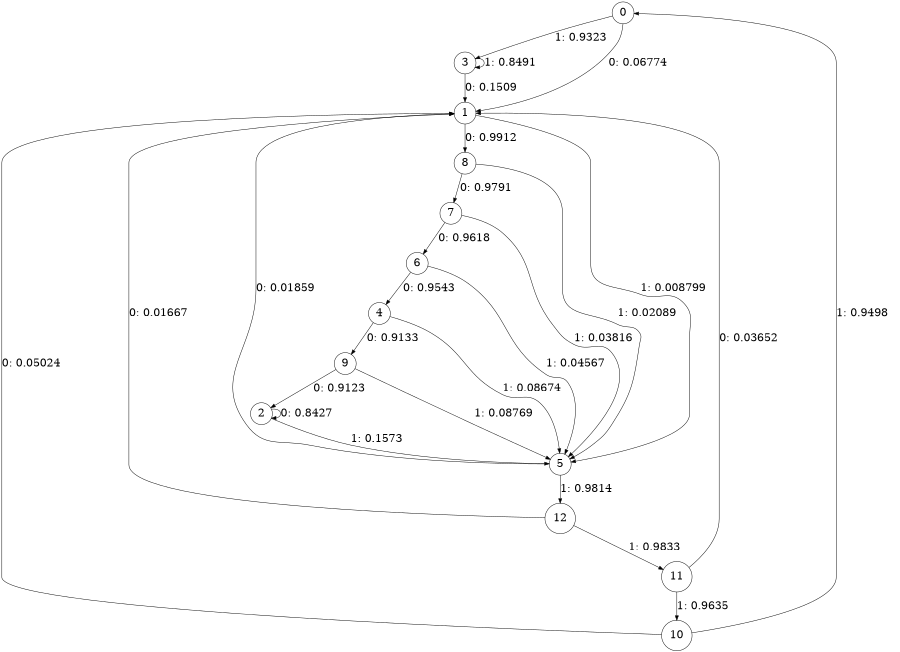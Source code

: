 digraph "ch1_face_grouped_df_L11" {
size = "6,8.5";
ratio = "fill";
node [shape = circle];
node [fontsize = 24];
edge [fontsize = 24];
0 -> 1 [label = "0: 0.06774  "];
0 -> 3 [label = "1: 0.9323   "];
1 -> 8 [label = "0: 0.9912   "];
1 -> 5 [label = "1: 0.008799  "];
2 -> 2 [label = "0: 0.8427   "];
2 -> 5 [label = "1: 0.1573   "];
3 -> 1 [label = "0: 0.1509   "];
3 -> 3 [label = "1: 0.8491   "];
4 -> 9 [label = "0: 0.9133   "];
4 -> 5 [label = "1: 0.08674  "];
5 -> 1 [label = "0: 0.01859  "];
5 -> 12 [label = "1: 0.9814   "];
6 -> 4 [label = "0: 0.9543   "];
6 -> 5 [label = "1: 0.04567  "];
7 -> 6 [label = "0: 0.9618   "];
7 -> 5 [label = "1: 0.03816  "];
8 -> 7 [label = "0: 0.9791   "];
8 -> 5 [label = "1: 0.02089  "];
9 -> 2 [label = "0: 0.9123   "];
9 -> 5 [label = "1: 0.08769  "];
10 -> 1 [label = "0: 0.05024  "];
10 -> 0 [label = "1: 0.9498   "];
11 -> 1 [label = "0: 0.03652  "];
11 -> 10 [label = "1: 0.9635   "];
12 -> 1 [label = "0: 0.01667  "];
12 -> 11 [label = "1: 0.9833   "];
}